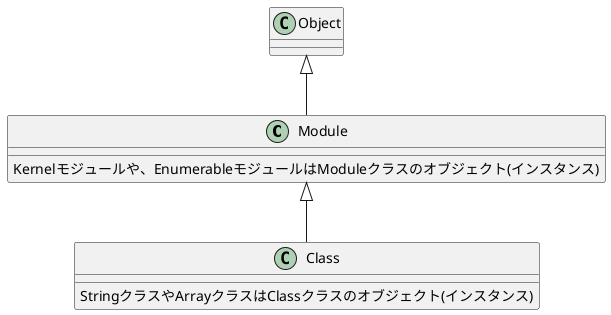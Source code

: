 @startuml

class Module {
  Kernelモジュールや、EnumerableモジュールはModuleクラスのオブジェクト(インスタンス)
}

class Class{
  StringクラスやArrayクラスはClassクラスのオブジェクト(インスタンス)
}

Object <|-- Module
Module <|-- Class

@enduml

